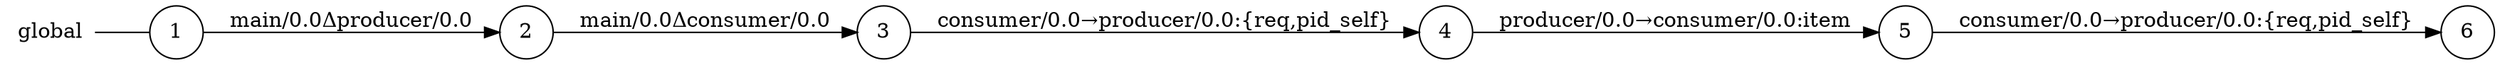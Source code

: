 digraph global {
	rankdir="LR";
	n_0 [label="global", shape="plaintext"];
	n_1 [id="5", shape=circle, label="5"];
	n_2 [id="6", shape=circle, label="6"];
	n_3 [id="1", shape=circle, label="1"];
	n_0 -> n_3 [arrowhead=none];
	n_4 [id="2", shape=circle, label="2"];
	n_5 [id="4", shape=circle, label="4"];
	n_6 [id="3", shape=circle, label="3"];

	n_3 -> n_4 [id="[$e|0]", label="main/0.0Δproducer/0.0"];
	n_4 -> n_6 [id="[$e|1]", label="main/0.0Δconsumer/0.0"];
	n_6 -> n_5 [id="[$e|2]", label="consumer/0.0→producer/0.0:{req,pid_self}"];
	n_5 -> n_1 [id="[$e|3]", label="producer/0.0→consumer/0.0:item"];
	n_1 -> n_2 [id="[$e|4]", label="consumer/0.0→producer/0.0:{req,pid_self}"];
}
